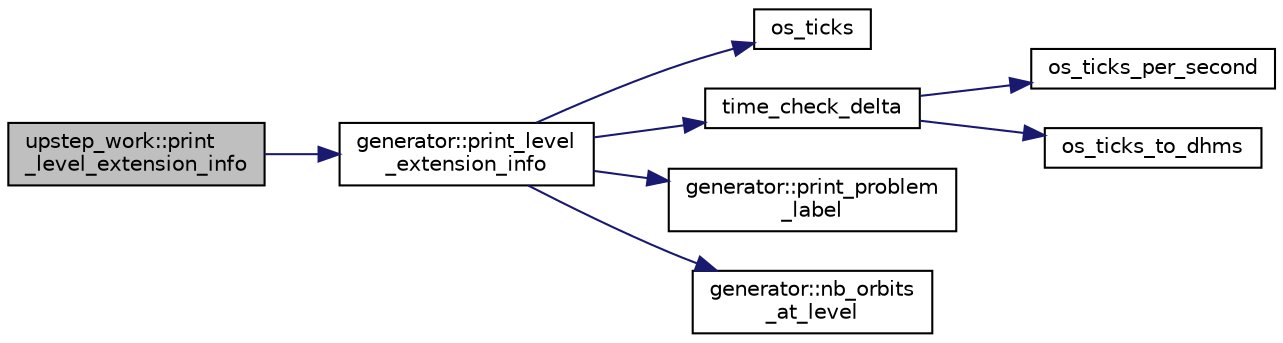 digraph "upstep_work::print_level_extension_info"
{
  edge [fontname="Helvetica",fontsize="10",labelfontname="Helvetica",labelfontsize="10"];
  node [fontname="Helvetica",fontsize="10",shape=record];
  rankdir="LR";
  Node2764 [label="upstep_work::print\l_level_extension_info",height=0.2,width=0.4,color="black", fillcolor="grey75", style="filled", fontcolor="black"];
  Node2764 -> Node2765 [color="midnightblue",fontsize="10",style="solid",fontname="Helvetica"];
  Node2765 [label="generator::print_level\l_extension_info",height=0.2,width=0.4,color="black", fillcolor="white", style="filled",URL="$d7/d73/classgenerator.html#aa771f96ac28c2c79e029e3d66b3b2942"];
  Node2765 -> Node2766 [color="midnightblue",fontsize="10",style="solid",fontname="Helvetica"];
  Node2766 [label="os_ticks",height=0.2,width=0.4,color="black", fillcolor="white", style="filled",URL="$d5/db4/io__and__os_8h.html#a3da6d2b09e35d569adb7101dffcb5224"];
  Node2765 -> Node2767 [color="midnightblue",fontsize="10",style="solid",fontname="Helvetica"];
  Node2767 [label="time_check_delta",height=0.2,width=0.4,color="black", fillcolor="white", style="filled",URL="$d9/d60/discreta_8h.html#a89a8565e34c7dcbb97180cd6af7454a1"];
  Node2767 -> Node2768 [color="midnightblue",fontsize="10",style="solid",fontname="Helvetica"];
  Node2768 [label="os_ticks_per_second",height=0.2,width=0.4,color="black", fillcolor="white", style="filled",URL="$d5/db4/io__and__os_8h.html#a1b35e7a094dfde9db39ae352c9c17042"];
  Node2767 -> Node2769 [color="midnightblue",fontsize="10",style="solid",fontname="Helvetica"];
  Node2769 [label="os_ticks_to_dhms",height=0.2,width=0.4,color="black", fillcolor="white", style="filled",URL="$d5/db4/io__and__os_8h.html#a0d715587fd9b8ab4e2bc822a2be313ba"];
  Node2765 -> Node2770 [color="midnightblue",fontsize="10",style="solid",fontname="Helvetica"];
  Node2770 [label="generator::print_problem\l_label",height=0.2,width=0.4,color="black", fillcolor="white", style="filled",URL="$d7/d73/classgenerator.html#a06d3c064ba84ebe8db3537e6273f16c3"];
  Node2765 -> Node2771 [color="midnightblue",fontsize="10",style="solid",fontname="Helvetica"];
  Node2771 [label="generator::nb_orbits\l_at_level",height=0.2,width=0.4,color="black", fillcolor="white", style="filled",URL="$d7/d73/classgenerator.html#a020f3d8378448310d044a4a24fadf301"];
}
